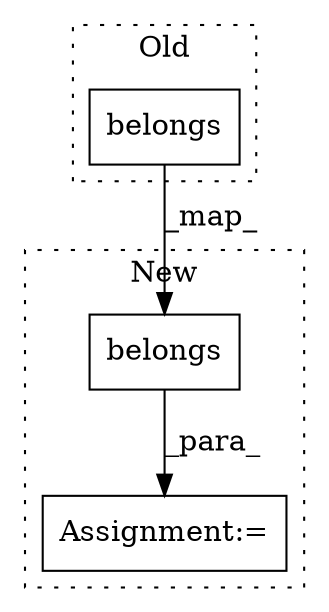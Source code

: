 digraph G {
subgraph cluster0 {
1 [label="belongs" a="32" s="39631,39652" l="8,1" shape="box"];
label = "Old";
style="dotted";
}
subgraph cluster1 {
2 [label="belongs" a="32" s="39660,39681" l="8,1" shape="box"];
3 [label="Assignment:=" a="7" s="39733" l="2" shape="box"];
label = "New";
style="dotted";
}
1 -> 2 [label="_map_"];
2 -> 3 [label="_para_"];
}
